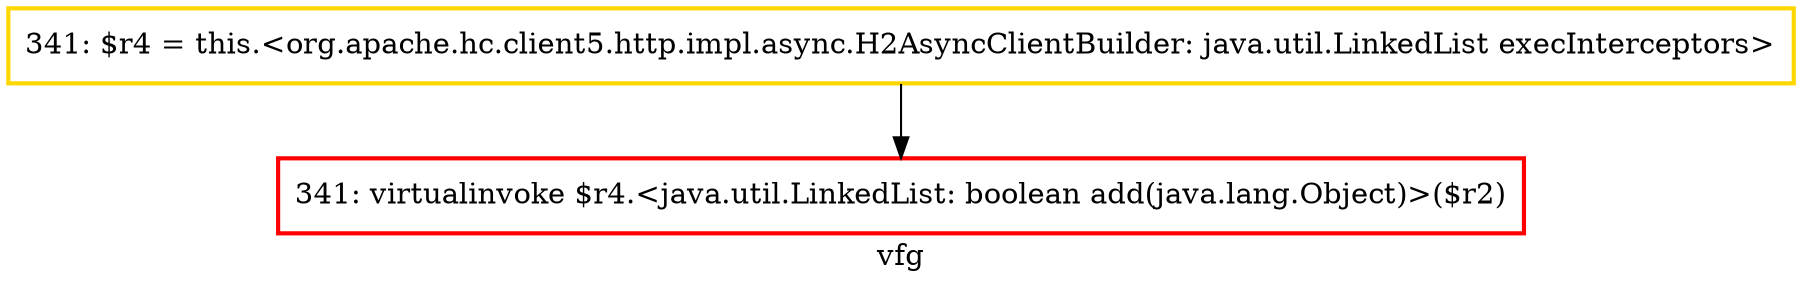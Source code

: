 digraph "vfg" {
    label="vfg";
node [shape=box];
"341: virtualinvoke $r4.<java.util.LinkedList: boolean add(java.lang.Object)>($r2)" [style=bold] [color=red]
"341: $r4 = this.<org.apache.hc.client5.http.impl.async.H2AsyncClientBuilder: java.util.LinkedList execInterceptors>" [style=bold] [color=gold]
"341: $r4 = this.<org.apache.hc.client5.http.impl.async.H2AsyncClientBuilder: java.util.LinkedList execInterceptors>"->"341: virtualinvoke $r4.<java.util.LinkedList: boolean add(java.lang.Object)>($r2)";

}